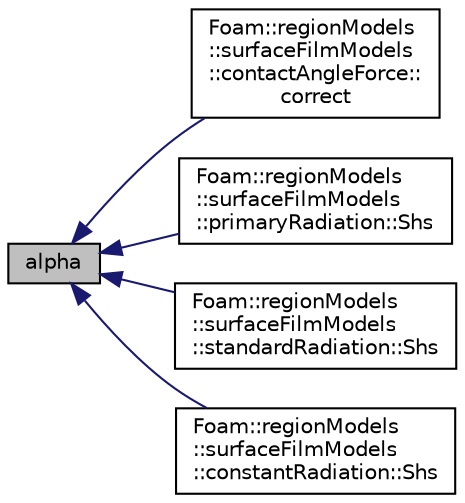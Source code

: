 digraph "alpha"
{
  bgcolor="transparent";
  edge [fontname="Helvetica",fontsize="10",labelfontname="Helvetica",labelfontsize="10"];
  node [fontname="Helvetica",fontsize="10",shape=record];
  rankdir="LR";
  Node423 [label="alpha",height=0.2,width=0.4,color="black", fillcolor="grey75", style="filled", fontcolor="black"];
  Node423 -> Node424 [dir="back",color="midnightblue",fontsize="10",style="solid",fontname="Helvetica"];
  Node424 [label="Foam::regionModels\l::surfaceFilmModels\l::contactAngleForce::\lcorrect",height=0.2,width=0.4,color="black",URL="$a30153.html#ae8286cb1594f9b26a1c5291173459307",tooltip="Correct. "];
  Node423 -> Node425 [dir="back",color="midnightblue",fontsize="10",style="solid",fontname="Helvetica"];
  Node425 [label="Foam::regionModels\l::surfaceFilmModels\l::primaryRadiation::Shs",height=0.2,width=0.4,color="black",URL="$a30205.html#a23a3971156c3d03fd32bb22f87681ab2",tooltip="Return the radiation sensible enthalpy source. "];
  Node423 -> Node426 [dir="back",color="midnightblue",fontsize="10",style="solid",fontname="Helvetica"];
  Node426 [label="Foam::regionModels\l::surfaceFilmModels\l::standardRadiation::Shs",height=0.2,width=0.4,color="black",URL="$a30209.html#a23a3971156c3d03fd32bb22f87681ab2",tooltip="Return the radiation sensible enthalpy source. "];
  Node423 -> Node427 [dir="back",color="midnightblue",fontsize="10",style="solid",fontname="Helvetica"];
  Node427 [label="Foam::regionModels\l::surfaceFilmModels\l::constantRadiation::Shs",height=0.2,width=0.4,color="black",URL="$a30193.html#a23a3971156c3d03fd32bb22f87681ab2",tooltip="Return the radiation sensible enthalpy source. "];
}
